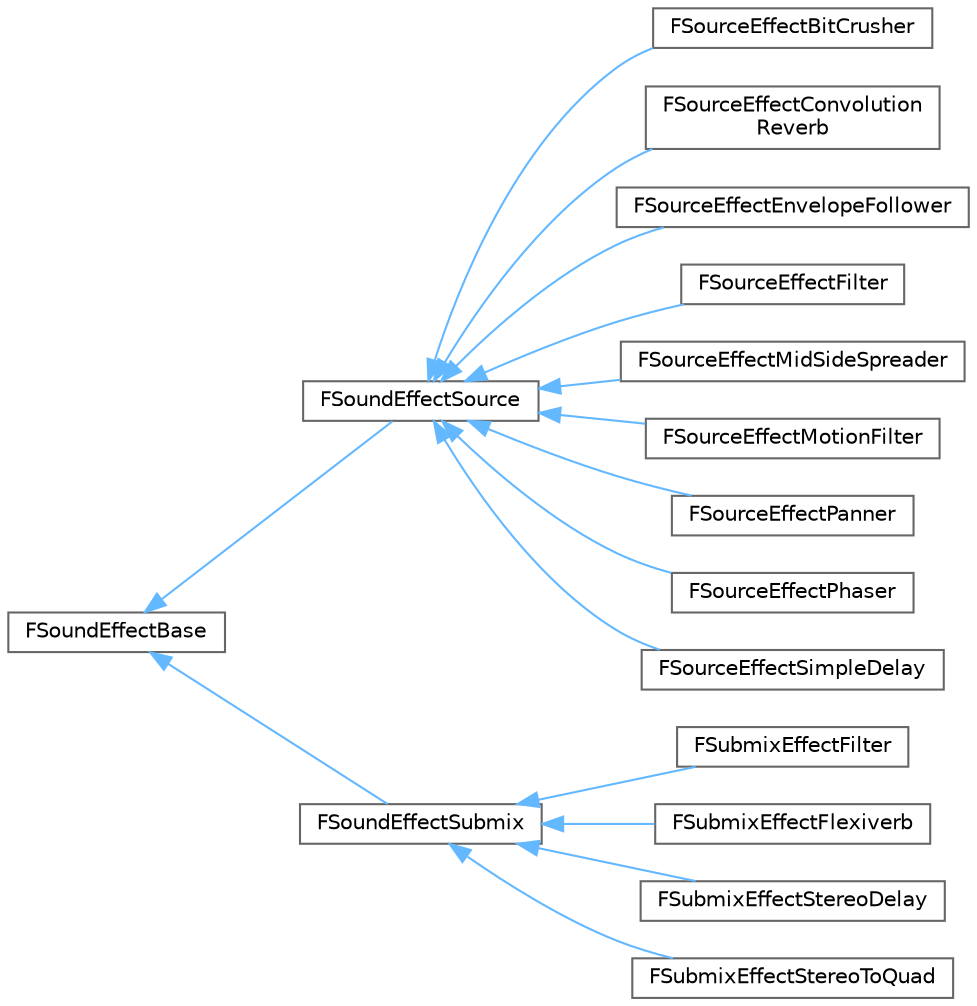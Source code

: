 digraph "Graphical Class Hierarchy"
{
 // INTERACTIVE_SVG=YES
 // LATEX_PDF_SIZE
  bgcolor="transparent";
  edge [fontname=Helvetica,fontsize=10,labelfontname=Helvetica,labelfontsize=10];
  node [fontname=Helvetica,fontsize=10,shape=box,height=0.2,width=0.4];
  rankdir="LR";
  Node0 [id="Node000000",label="FSoundEffectBase",height=0.2,width=0.4,color="grey40", fillcolor="white", style="filled",URL="$df/dcb/classFSoundEffectBase.html",tooltip=" "];
  Node0 -> Node1 [id="edge5124_Node000000_Node000001",dir="back",color="steelblue1",style="solid",tooltip=" "];
  Node1 [id="Node000001",label="FSoundEffectSource",height=0.2,width=0.4,color="grey40", fillcolor="white", style="filled",URL="$d5/da6/classFSoundEffectSource.html",tooltip=" "];
  Node1 -> Node2 [id="edge5125_Node000001_Node000002",dir="back",color="steelblue1",style="solid",tooltip=" "];
  Node2 [id="Node000002",label="FSourceEffectBitCrusher",height=0.2,width=0.4,color="grey40", fillcolor="white", style="filled",URL="$d7/d6c/classFSourceEffectBitCrusher.html",tooltip=" "];
  Node1 -> Node3 [id="edge5126_Node000001_Node000003",dir="back",color="steelblue1",style="solid",tooltip=" "];
  Node3 [id="Node000003",label="FSourceEffectConvolution\lReverb",height=0.2,width=0.4,color="grey40", fillcolor="white", style="filled",URL="$d4/dd8/classFSourceEffectConvolutionReverb.html",tooltip="Audio render thread effect object."];
  Node1 -> Node4 [id="edge5127_Node000001_Node000004",dir="back",color="steelblue1",style="solid",tooltip=" "];
  Node4 [id="Node000004",label="FSourceEffectEnvelopeFollower",height=0.2,width=0.4,color="grey40", fillcolor="white", style="filled",URL="$d3/dd0/classFSourceEffectEnvelopeFollower.html",tooltip=" "];
  Node1 -> Node5 [id="edge5128_Node000001_Node000005",dir="back",color="steelblue1",style="solid",tooltip=" "];
  Node5 [id="Node000005",label="FSourceEffectFilter",height=0.2,width=0.4,color="grey40", fillcolor="white", style="filled",URL="$d7/d4d/classFSourceEffectFilter.html",tooltip=" "];
  Node1 -> Node6 [id="edge5129_Node000001_Node000006",dir="back",color="steelblue1",style="solid",tooltip=" "];
  Node6 [id="Node000006",label="FSourceEffectMidSideSpreader",height=0.2,width=0.4,color="grey40", fillcolor="white", style="filled",URL="$d0/da1/classFSourceEffectMidSideSpreader.html",tooltip=" "];
  Node1 -> Node7 [id="edge5130_Node000001_Node000007",dir="back",color="steelblue1",style="solid",tooltip=" "];
  Node7 [id="Node000007",label="FSourceEffectMotionFilter",height=0.2,width=0.4,color="grey40", fillcolor="white", style="filled",URL="$d7/dc7/classFSourceEffectMotionFilter.html",tooltip=" "];
  Node1 -> Node8 [id="edge5131_Node000001_Node000008",dir="back",color="steelblue1",style="solid",tooltip=" "];
  Node8 [id="Node000008",label="FSourceEffectPanner",height=0.2,width=0.4,color="grey40", fillcolor="white", style="filled",URL="$d3/d80/classFSourceEffectPanner.html",tooltip=" "];
  Node1 -> Node9 [id="edge5132_Node000001_Node000009",dir="back",color="steelblue1",style="solid",tooltip=" "];
  Node9 [id="Node000009",label="FSourceEffectPhaser",height=0.2,width=0.4,color="grey40", fillcolor="white", style="filled",URL="$da/d97/classFSourceEffectPhaser.html",tooltip=" "];
  Node1 -> Node10 [id="edge5133_Node000001_Node000010",dir="back",color="steelblue1",style="solid",tooltip=" "];
  Node10 [id="Node000010",label="FSourceEffectSimpleDelay",height=0.2,width=0.4,color="grey40", fillcolor="white", style="filled",URL="$de/d29/classFSourceEffectSimpleDelay.html",tooltip=" "];
  Node0 -> Node11 [id="edge5134_Node000000_Node000011",dir="back",color="steelblue1",style="solid",tooltip=" "];
  Node11 [id="Node000011",label="FSoundEffectSubmix",height=0.2,width=0.4,color="grey40", fillcolor="white", style="filled",URL="$d9/dc8/classFSoundEffectSubmix.html",tooltip=" "];
  Node11 -> Node12 [id="edge5135_Node000011_Node000012",dir="back",color="steelblue1",style="solid",tooltip=" "];
  Node12 [id="Node000012",label="FSubmixEffectFilter",height=0.2,width=0.4,color="grey40", fillcolor="white", style="filled",URL="$d8/d20/classFSubmixEffectFilter.html",tooltip=" "];
  Node11 -> Node13 [id="edge5136_Node000011_Node000013",dir="back",color="steelblue1",style="solid",tooltip=" "];
  Node13 [id="Node000013",label="FSubmixEffectFlexiverb",height=0.2,width=0.4,color="grey40", fillcolor="white", style="filled",URL="$d0/d57/classFSubmixEffectFlexiverb.html",tooltip=" "];
  Node11 -> Node14 [id="edge5137_Node000011_Node000014",dir="back",color="steelblue1",style="solid",tooltip=" "];
  Node14 [id="Node000014",label="FSubmixEffectStereoDelay",height=0.2,width=0.4,color="grey40", fillcolor="white", style="filled",URL="$d7/dcd/classFSubmixEffectStereoDelay.html",tooltip=" "];
  Node11 -> Node15 [id="edge5138_Node000011_Node000015",dir="back",color="steelblue1",style="solid",tooltip=" "];
  Node15 [id="Node000015",label="FSubmixEffectStereoToQuad",height=0.2,width=0.4,color="grey40", fillcolor="white", style="filled",URL="$d6/d13/classFSubmixEffectStereoToQuad.html",tooltip=" "];
}
